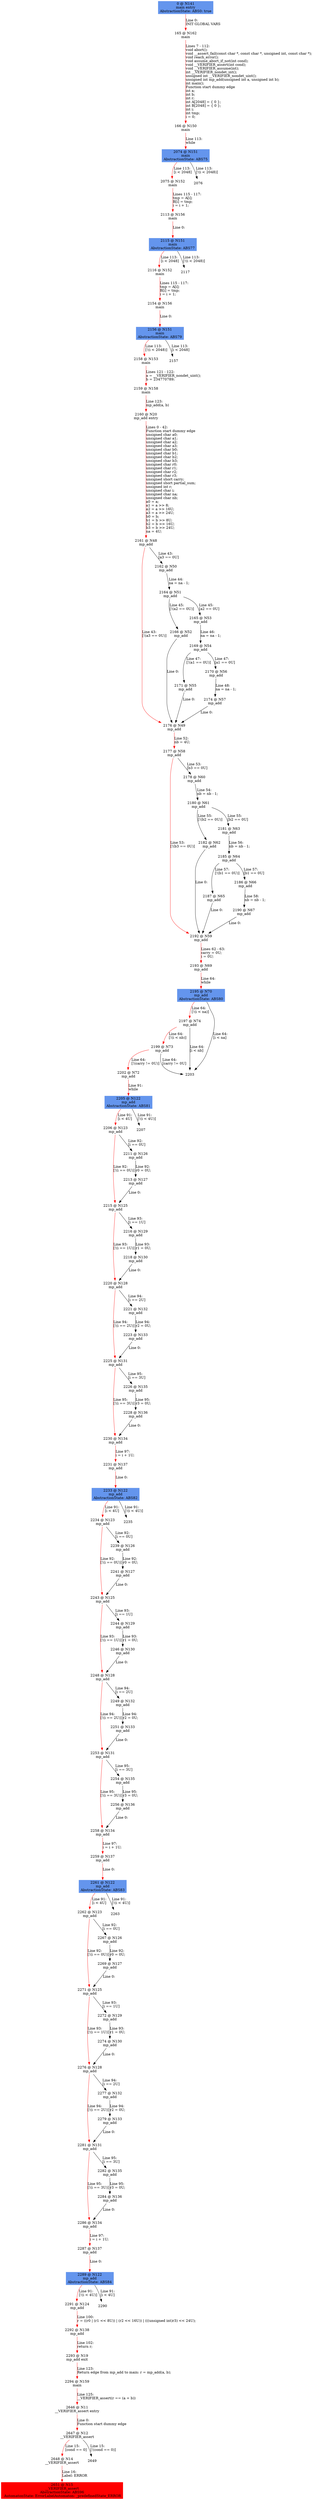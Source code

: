 digraph ARG {
node [style="filled" shape="box" color="white"]
0 [fillcolor="cornflowerblue" label="0 @ N141\nmain entry\nAbstractionState: ABS0: true\n" id="0"]
165 [label="165 @ N162\nmain\n" id="165"]
166 [label="166 @ N150\nmain\n" id="166"]
2074 [fillcolor="cornflowerblue" label="2074 @ N151\nmain\nAbstractionState: ABS75\n" id="2074"]
2075 [label="2075 @ N152\nmain\n" id="2075"]
2113 [label="2113 @ N156\nmain\n" id="2113"]
2115 [fillcolor="cornflowerblue" label="2115 @ N151\nmain\nAbstractionState: ABS77\n" id="2115"]
2116 [label="2116 @ N152\nmain\n" id="2116"]
2154 [label="2154 @ N156\nmain\n" id="2154"]
2156 [fillcolor="cornflowerblue" label="2156 @ N151\nmain\nAbstractionState: ABS79\n" id="2156"]
2158 [label="2158 @ N153\nmain\n" id="2158"]
2159 [label="2159 @ N158\nmain\n" id="2159"]
2160 [label="2160 @ N20\nmp_add entry\n" id="2160"]
2161 [label="2161 @ N48\nmp_add\n" id="2161"]
2176 [label="2176 @ N49\nmp_add\n" id="2176"]
2177 [label="2177 @ N58\nmp_add\n" id="2177"]
2192 [label="2192 @ N59\nmp_add\n" id="2192"]
2193 [label="2193 @ N69\nmp_add\n" id="2193"]
2195 [fillcolor="cornflowerblue" label="2195 @ N70\nmp_add\nAbstractionState: ABS80\n" id="2195"]
2197 [label="2197 @ N74\nmp_add\n" id="2197"]
2199 [label="2199 @ N73\nmp_add\n" id="2199"]
2202 [label="2202 @ N72\nmp_add\n" id="2202"]
2205 [fillcolor="cornflowerblue" label="2205 @ N122\nmp_add\nAbstractionState: ABS81\n" id="2205"]
2206 [label="2206 @ N123\nmp_add\n" id="2206"]
2215 [label="2215 @ N125\nmp_add\n" id="2215"]
2220 [label="2220 @ N128\nmp_add\n" id="2220"]
2225 [label="2225 @ N131\nmp_add\n" id="2225"]
2230 [label="2230 @ N134\nmp_add\n" id="2230"]
2231 [label="2231 @ N137\nmp_add\n" id="2231"]
2233 [fillcolor="cornflowerblue" label="2233 @ N122\nmp_add\nAbstractionState: ABS82\n" id="2233"]
2234 [label="2234 @ N123\nmp_add\n" id="2234"]
2243 [label="2243 @ N125\nmp_add\n" id="2243"]
2248 [label="2248 @ N128\nmp_add\n" id="2248"]
2253 [label="2253 @ N131\nmp_add\n" id="2253"]
2258 [label="2258 @ N134\nmp_add\n" id="2258"]
2259 [label="2259 @ N137\nmp_add\n" id="2259"]
2261 [fillcolor="cornflowerblue" label="2261 @ N122\nmp_add\nAbstractionState: ABS83\n" id="2261"]
2262 [label="2262 @ N123\nmp_add\n" id="2262"]
2271 [label="2271 @ N125\nmp_add\n" id="2271"]
2276 [label="2276 @ N128\nmp_add\n" id="2276"]
2281 [label="2281 @ N131\nmp_add\n" id="2281"]
2286 [label="2286 @ N134\nmp_add\n" id="2286"]
2287 [label="2287 @ N137\nmp_add\n" id="2287"]
2289 [fillcolor="cornflowerblue" label="2289 @ N122\nmp_add\nAbstractionState: ABS84\n" id="2289"]
2291 [label="2291 @ N124\nmp_add\n" id="2291"]
2292 [label="2292 @ N138\nmp_add\n" id="2292"]
2293 [label="2293 @ N19\nmp_add exit\n" id="2293"]
2294 [label="2294 @ N159\nmain\n" id="2294"]
2646 [label="2646 @ N11\n__VERIFIER_assert entry\n" id="2646"]
2647 [label="2647 @ N12\n__VERIFIER_assert\n" id="2647"]
2648 [label="2648 @ N14\n__VERIFIER_assert\n" id="2648"]
2651 [fillcolor="red" label="2651 @ N15\n__VERIFIER_assert\nAbstractionState: ABS96\n AutomatonState: ErrorLabelAutomaton: _predefinedState_ERROR\n" id="2651"]
2282 [label="2282 @ N135\nmp_add\n" id="2282"]
2284 [label="2284 @ N136\nmp_add\n" id="2284"]
2277 [label="2277 @ N132\nmp_add\n" id="2277"]
2279 [label="2279 @ N133\nmp_add\n" id="2279"]
2272 [label="2272 @ N129\nmp_add\n" id="2272"]
2274 [label="2274 @ N130\nmp_add\n" id="2274"]
2267 [label="2267 @ N126\nmp_add\n" id="2267"]
2269 [label="2269 @ N127\nmp_add\n" id="2269"]
2254 [label="2254 @ N135\nmp_add\n" id="2254"]
2256 [label="2256 @ N136\nmp_add\n" id="2256"]
2249 [label="2249 @ N132\nmp_add\n" id="2249"]
2251 [label="2251 @ N133\nmp_add\n" id="2251"]
2244 [label="2244 @ N129\nmp_add\n" id="2244"]
2246 [label="2246 @ N130\nmp_add\n" id="2246"]
2239 [label="2239 @ N126\nmp_add\n" id="2239"]
2241 [label="2241 @ N127\nmp_add\n" id="2241"]
2226 [label="2226 @ N135\nmp_add\n" id="2226"]
2228 [label="2228 @ N136\nmp_add\n" id="2228"]
2221 [label="2221 @ N132\nmp_add\n" id="2221"]
2223 [label="2223 @ N133\nmp_add\n" id="2223"]
2216 [label="2216 @ N129\nmp_add\n" id="2216"]
2218 [label="2218 @ N130\nmp_add\n" id="2218"]
2211 [label="2211 @ N126\nmp_add\n" id="2211"]
2213 [label="2213 @ N127\nmp_add\n" id="2213"]
2178 [label="2178 @ N60\nmp_add\n" id="2178"]
2180 [label="2180 @ N61\nmp_add\n" id="2180"]
2182 [label="2182 @ N62\nmp_add\n" id="2182"]
2181 [label="2181 @ N63\nmp_add\n" id="2181"]
2185 [label="2185 @ N64\nmp_add\n" id="2185"]
2187 [label="2187 @ N65\nmp_add\n" id="2187"]
2186 [label="2186 @ N66\nmp_add\n" id="2186"]
2190 [label="2190 @ N67\nmp_add\n" id="2190"]
2162 [label="2162 @ N50\nmp_add\n" id="2162"]
2164 [label="2164 @ N51\nmp_add\n" id="2164"]
2166 [label="2166 @ N52\nmp_add\n" id="2166"]
2165 [label="2165 @ N53\nmp_add\n" id="2165"]
2169 [label="2169 @ N54\nmp_add\n" id="2169"]
2171 [label="2171 @ N55\nmp_add\n" id="2171"]
2170 [label="2170 @ N56\nmp_add\n" id="2170"]
2174 [label="2174 @ N57\nmp_add\n" id="2174"]
0 -> 165 [color="red" label="Line 0: \lINIT GLOBAL VARS\l" id="0 -> 165"]
165 -> 166 [color="red" label="Lines 7 - 112: \lvoid abort();\lvoid __assert_fail(const char *, const char *, unsigned int, const char *);\lvoid reach_error();\lvoid assume_abort_if_not(int cond);\lvoid __VERIFIER_assert(int cond);\lvoid __VERIFIER_assume(int);\lint __VERIFIER_nondet_int();\lunsigned int __VERIFIER_nondet_uint();\lunsigned int mp_add(unsigned int a, unsigned int b);\lint main();\lFunction start dummy edge\lint a;\lint b;\lint r;\lint A[2048] = { 0 };\lint B[2048] = { 0 };\lint i;\lint tmp;\li = 0;\l" id="165 -> 166"]
166 -> 2074 [color="red" label="Line 113: \lwhile\l" id="166 -> 2074"]
2074 -> 2075 [color="red" label="Line 113: \l[i < 2048]\l" id="2074 -> 2075"]
2074 -> 2076 [label="Line 113: \l[!(i < 2048)]\l" id="2074 -> 2076"]
2075 -> 2113 [color="red" label="Lines 115 - 117: \ltmp = A[i];\lB[i] = tmp;\li = i + 1;\l" id="2075 -> 2113"]
2113 -> 2115 [color="red" label="Line 0: \l\l" id="2113 -> 2115"]
2115 -> 2116 [color="red" label="Line 113: \l[i < 2048]\l" id="2115 -> 2116"]
2115 -> 2117 [label="Line 113: \l[!(i < 2048)]\l" id="2115 -> 2117"]
2116 -> 2154 [color="red" label="Lines 115 - 117: \ltmp = A[i];\lB[i] = tmp;\li = i + 1;\l" id="2116 -> 2154"]
2154 -> 2156 [color="red" label="Line 0: \l\l" id="2154 -> 2156"]
2156 -> 2157 [label="Line 113: \l[i < 2048]\l" id="2156 -> 2157"]
2156 -> 2158 [color="red" label="Line 113: \l[!(i < 2048)]\l" id="2156 -> 2158"]
2158 -> 2159 [color="red" label="Lines 121 - 122: \la = __VERIFIER_nondet_uint();\lb = 234770789;\l" id="2158 -> 2159"]
2159 -> 2160 [color="red" label="Line 123: \lmp_add(a, b)\l" id="2159 -> 2160"]
2160 -> 2161 [color="red" label="Lines 0 - 42: \lFunction start dummy edge\lunsigned char a0;\lunsigned char a1;\lunsigned char a2;\lunsigned char a3;\lunsigned char b0;\lunsigned char b1;\lunsigned char b2;\lunsigned char b3;\lunsigned char r0;\lunsigned char r1;\lunsigned char r2;\lunsigned char r3;\lunsigned short carry;\lunsigned short partial_sum;\lunsigned int r;\lunsigned char i;\lunsigned char na;\lunsigned char nb;\la0 = a;\la1 = a >> 8;\la2 = a >> 16U;\la3 = a >> 24U;\lb0 = b;\lb1 = b >> 8U;\lb2 = b >> 16U;\lb3 = b >> 24U;\lna = 4U;\l" id="2160 -> 2161"]
2161 -> 2162 [label="Line 43: \l[a3 == 0U]\l" id="2161 -> 2162"]
2161 -> 2176 [color="red" label="Line 43: \l[!(a3 == 0U)]\l" id="2161 -> 2176"]
2176 -> 2177 [color="red" label="Line 52: \lnb = 4U;\l" id="2176 -> 2177"]
2177 -> 2178 [label="Line 53: \l[b3 == 0U]\l" id="2177 -> 2178"]
2177 -> 2192 [color="red" label="Line 53: \l[!(b3 == 0U)]\l" id="2177 -> 2192"]
2192 -> 2193 [color="red" label="Lines 62 - 63: \lcarry = 0U;\li = 0U;\l" id="2192 -> 2193"]
2193 -> 2195 [color="red" label="Line 64: \lwhile\l" id="2193 -> 2195"]
2195 -> 2197 [color="red" label="Line 64: \l[!(i < na)]\l" id="2195 -> 2197"]
2195 -> 2203 [label="Line 64: \l[i < na]\l" id="2195 -> 2203"]
2197 -> 2199 [color="red" label="Line 64: \l[!(i < nb)]\l" id="2197 -> 2199"]
2197 -> 2203 [label="Line 64: \l[i < nb]\l" id="2197 -> 2203"]
2199 -> 2202 [color="red" label="Line 64: \l[!(carry != 0U)]\l" id="2199 -> 2202"]
2199 -> 2203 [label="Line 64: \l[carry != 0U]\l" id="2199 -> 2203"]
2202 -> 2205 [color="red" label="Line 91: \lwhile\l" id="2202 -> 2205"]
2205 -> 2206 [color="red" label="Line 91: \l[i < 4U]\l" id="2205 -> 2206"]
2205 -> 2207 [label="Line 91: \l[!(i < 4U)]\l" id="2205 -> 2207"]
2206 -> 2211 [label="Line 92: \l[i == 0U]\l" id="2206 -> 2211"]
2206 -> 2215 [color="red" label="Line 92: \l[!(i == 0U)]\l" id="2206 -> 2215"]
2215 -> 2216 [label="Line 93: \l[i == 1U]\l" id="2215 -> 2216"]
2215 -> 2220 [color="red" label="Line 93: \l[!(i == 1U)]\l" id="2215 -> 2220"]
2220 -> 2221 [label="Line 94: \l[i == 2U]\l" id="2220 -> 2221"]
2220 -> 2225 [color="red" label="Line 94: \l[!(i == 2U)]\l" id="2220 -> 2225"]
2225 -> 2226 [label="Line 95: \l[i == 3U]\l" id="2225 -> 2226"]
2225 -> 2230 [color="red" label="Line 95: \l[!(i == 3U)]\l" id="2225 -> 2230"]
2230 -> 2231 [color="red" label="Line 97: \li = i + 1U;\l" id="2230 -> 2231"]
2231 -> 2233 [color="red" label="Line 0: \l\l" id="2231 -> 2233"]
2233 -> 2234 [color="red" label="Line 91: \l[i < 4U]\l" id="2233 -> 2234"]
2233 -> 2235 [label="Line 91: \l[!(i < 4U)]\l" id="2233 -> 2235"]
2234 -> 2239 [label="Line 92: \l[i == 0U]\l" id="2234 -> 2239"]
2234 -> 2243 [color="red" label="Line 92: \l[!(i == 0U)]\l" id="2234 -> 2243"]
2243 -> 2244 [label="Line 93: \l[i == 1U]\l" id="2243 -> 2244"]
2243 -> 2248 [color="red" label="Line 93: \l[!(i == 1U)]\l" id="2243 -> 2248"]
2248 -> 2249 [label="Line 94: \l[i == 2U]\l" id="2248 -> 2249"]
2248 -> 2253 [color="red" label="Line 94: \l[!(i == 2U)]\l" id="2248 -> 2253"]
2253 -> 2254 [label="Line 95: \l[i == 3U]\l" id="2253 -> 2254"]
2253 -> 2258 [color="red" label="Line 95: \l[!(i == 3U)]\l" id="2253 -> 2258"]
2258 -> 2259 [color="red" label="Line 97: \li = i + 1U;\l" id="2258 -> 2259"]
2259 -> 2261 [color="red" label="Line 0: \l\l" id="2259 -> 2261"]
2261 -> 2262 [color="red" label="Line 91: \l[i < 4U]\l" id="2261 -> 2262"]
2261 -> 2263 [label="Line 91: \l[!(i < 4U)]\l" id="2261 -> 2263"]
2262 -> 2267 [label="Line 92: \l[i == 0U]\l" id="2262 -> 2267"]
2262 -> 2271 [color="red" label="Line 92: \l[!(i == 0U)]\l" id="2262 -> 2271"]
2271 -> 2272 [label="Line 93: \l[i == 1U]\l" id="2271 -> 2272"]
2271 -> 2276 [color="red" label="Line 93: \l[!(i == 1U)]\l" id="2271 -> 2276"]
2276 -> 2277 [label="Line 94: \l[i == 2U]\l" id="2276 -> 2277"]
2276 -> 2281 [color="red" label="Line 94: \l[!(i == 2U)]\l" id="2276 -> 2281"]
2281 -> 2282 [label="Line 95: \l[i == 3U]\l" id="2281 -> 2282"]
2281 -> 2286 [color="red" label="Line 95: \l[!(i == 3U)]\l" id="2281 -> 2286"]
2286 -> 2287 [color="red" label="Line 97: \li = i + 1U;\l" id="2286 -> 2287"]
2287 -> 2289 [color="red" label="Line 0: \l\l" id="2287 -> 2289"]
2289 -> 2290 [label="Line 91: \l[i < 4U]\l" id="2289 -> 2290"]
2289 -> 2291 [color="red" label="Line 91: \l[!(i < 4U)]\l" id="2289 -> 2291"]
2291 -> 2292 [color="red" label="Line 100: \lr = ((r0 | (r1 << 8U)) | (r2 << 16U)) | (((unsigned int)r3) << 24U);\l" id="2291 -> 2292"]
2292 -> 2293 [color="red" label="Line 102: \lreturn r;\l" id="2292 -> 2293"]
2293 -> 2294 [color="red" label="Line 123: \lReturn edge from mp_add to main: r = mp_add(a, b);\l" id="2293 -> 2294"]
2294 -> 2646 [color="red" label="Line 125: \l__VERIFIER_assert(r == (a + b))\l" id="2294 -> 2646"]
2646 -> 2647 [color="red" label="Line 0: \lFunction start dummy edge\l" id="2646 -> 2647"]
2647 -> 2648 [color="red" label="Line 15: \l[cond == 0]\l" id="2647 -> 2648"]
2647 -> 2649 [label="Line 15: \l[!(cond == 0)]\l" id="2647 -> 2649"]
2648 -> 2651 [color="red" label="Line 16: \lLabel: ERROR\l" id="2648 -> 2651"]
2282 -> 2284 [label="Line 95: \lr3 = 0U;\l" id="2282 -> 2284"]
2284 -> 2286 [label="Line 0: \l\l" id="2284 -> 2286"]
2277 -> 2279 [label="Line 94: \lr2 = 0U;\l" id="2277 -> 2279"]
2279 -> 2281 [label="Line 0: \l\l" id="2279 -> 2281"]
2272 -> 2274 [label="Line 93: \lr1 = 0U;\l" id="2272 -> 2274"]
2274 -> 2276 [label="Line 0: \l\l" id="2274 -> 2276"]
2267 -> 2269 [label="Line 92: \lr0 = 0U;\l" id="2267 -> 2269"]
2269 -> 2271 [label="Line 0: \l\l" id="2269 -> 2271"]
2254 -> 2256 [label="Line 95: \lr3 = 0U;\l" id="2254 -> 2256"]
2256 -> 2258 [label="Line 0: \l\l" id="2256 -> 2258"]
2249 -> 2251 [label="Line 94: \lr2 = 0U;\l" id="2249 -> 2251"]
2251 -> 2253 [label="Line 0: \l\l" id="2251 -> 2253"]
2244 -> 2246 [label="Line 93: \lr1 = 0U;\l" id="2244 -> 2246"]
2246 -> 2248 [label="Line 0: \l\l" id="2246 -> 2248"]
2239 -> 2241 [label="Line 92: \lr0 = 0U;\l" id="2239 -> 2241"]
2241 -> 2243 [label="Line 0: \l\l" id="2241 -> 2243"]
2226 -> 2228 [label="Line 95: \lr3 = 0U;\l" id="2226 -> 2228"]
2228 -> 2230 [label="Line 0: \l\l" id="2228 -> 2230"]
2221 -> 2223 [label="Line 94: \lr2 = 0U;\l" id="2221 -> 2223"]
2223 -> 2225 [label="Line 0: \l\l" id="2223 -> 2225"]
2216 -> 2218 [label="Line 93: \lr1 = 0U;\l" id="2216 -> 2218"]
2218 -> 2220 [label="Line 0: \l\l" id="2218 -> 2220"]
2211 -> 2213 [label="Line 92: \lr0 = 0U;\l" id="2211 -> 2213"]
2213 -> 2215 [label="Line 0: \l\l" id="2213 -> 2215"]
2178 -> 2180 [label="Line 54: \lnb = nb - 1;\l" id="2178 -> 2180"]
2180 -> 2181 [label="Line 55: \l[b2 == 0U]\l" id="2180 -> 2181"]
2180 -> 2182 [label="Line 55: \l[!(b2 == 0U)]\l" id="2180 -> 2182"]
2182 -> 2192 [label="Line 0: \l\l" id="2182 -> 2192"]
2181 -> 2185 [label="Line 56: \lnb = nb - 1;\l" id="2181 -> 2185"]
2185 -> 2186 [label="Line 57: \l[b1 == 0U]\l" id="2185 -> 2186"]
2185 -> 2187 [label="Line 57: \l[!(b1 == 0U)]\l" id="2185 -> 2187"]
2187 -> 2192 [label="Line 0: \l\l" id="2187 -> 2192"]
2186 -> 2190 [label="Line 58: \lnb = nb - 1;\l" id="2186 -> 2190"]
2190 -> 2192 [label="Line 0: \l\l" id="2190 -> 2192"]
2162 -> 2164 [label="Line 44: \lna = na - 1;\l" id="2162 -> 2164"]
2164 -> 2165 [label="Line 45: \l[a2 == 0U]\l" id="2164 -> 2165"]
2164 -> 2166 [label="Line 45: \l[!(a2 == 0U)]\l" id="2164 -> 2166"]
2166 -> 2176 [label="Line 0: \l\l" id="2166 -> 2176"]
2165 -> 2169 [label="Line 46: \lna = na - 1;\l" id="2165 -> 2169"]
2169 -> 2170 [label="Line 47: \l[a1 == 0U]\l" id="2169 -> 2170"]
2169 -> 2171 [label="Line 47: \l[!(a1 == 0U)]\l" id="2169 -> 2171"]
2171 -> 2176 [label="Line 0: \l\l" id="2171 -> 2176"]
2170 -> 2174 [label="Line 48: \lna = na - 1;\l" id="2170 -> 2174"]
2174 -> 2176 [label="Line 0: \l\l" id="2174 -> 2176"]
}
